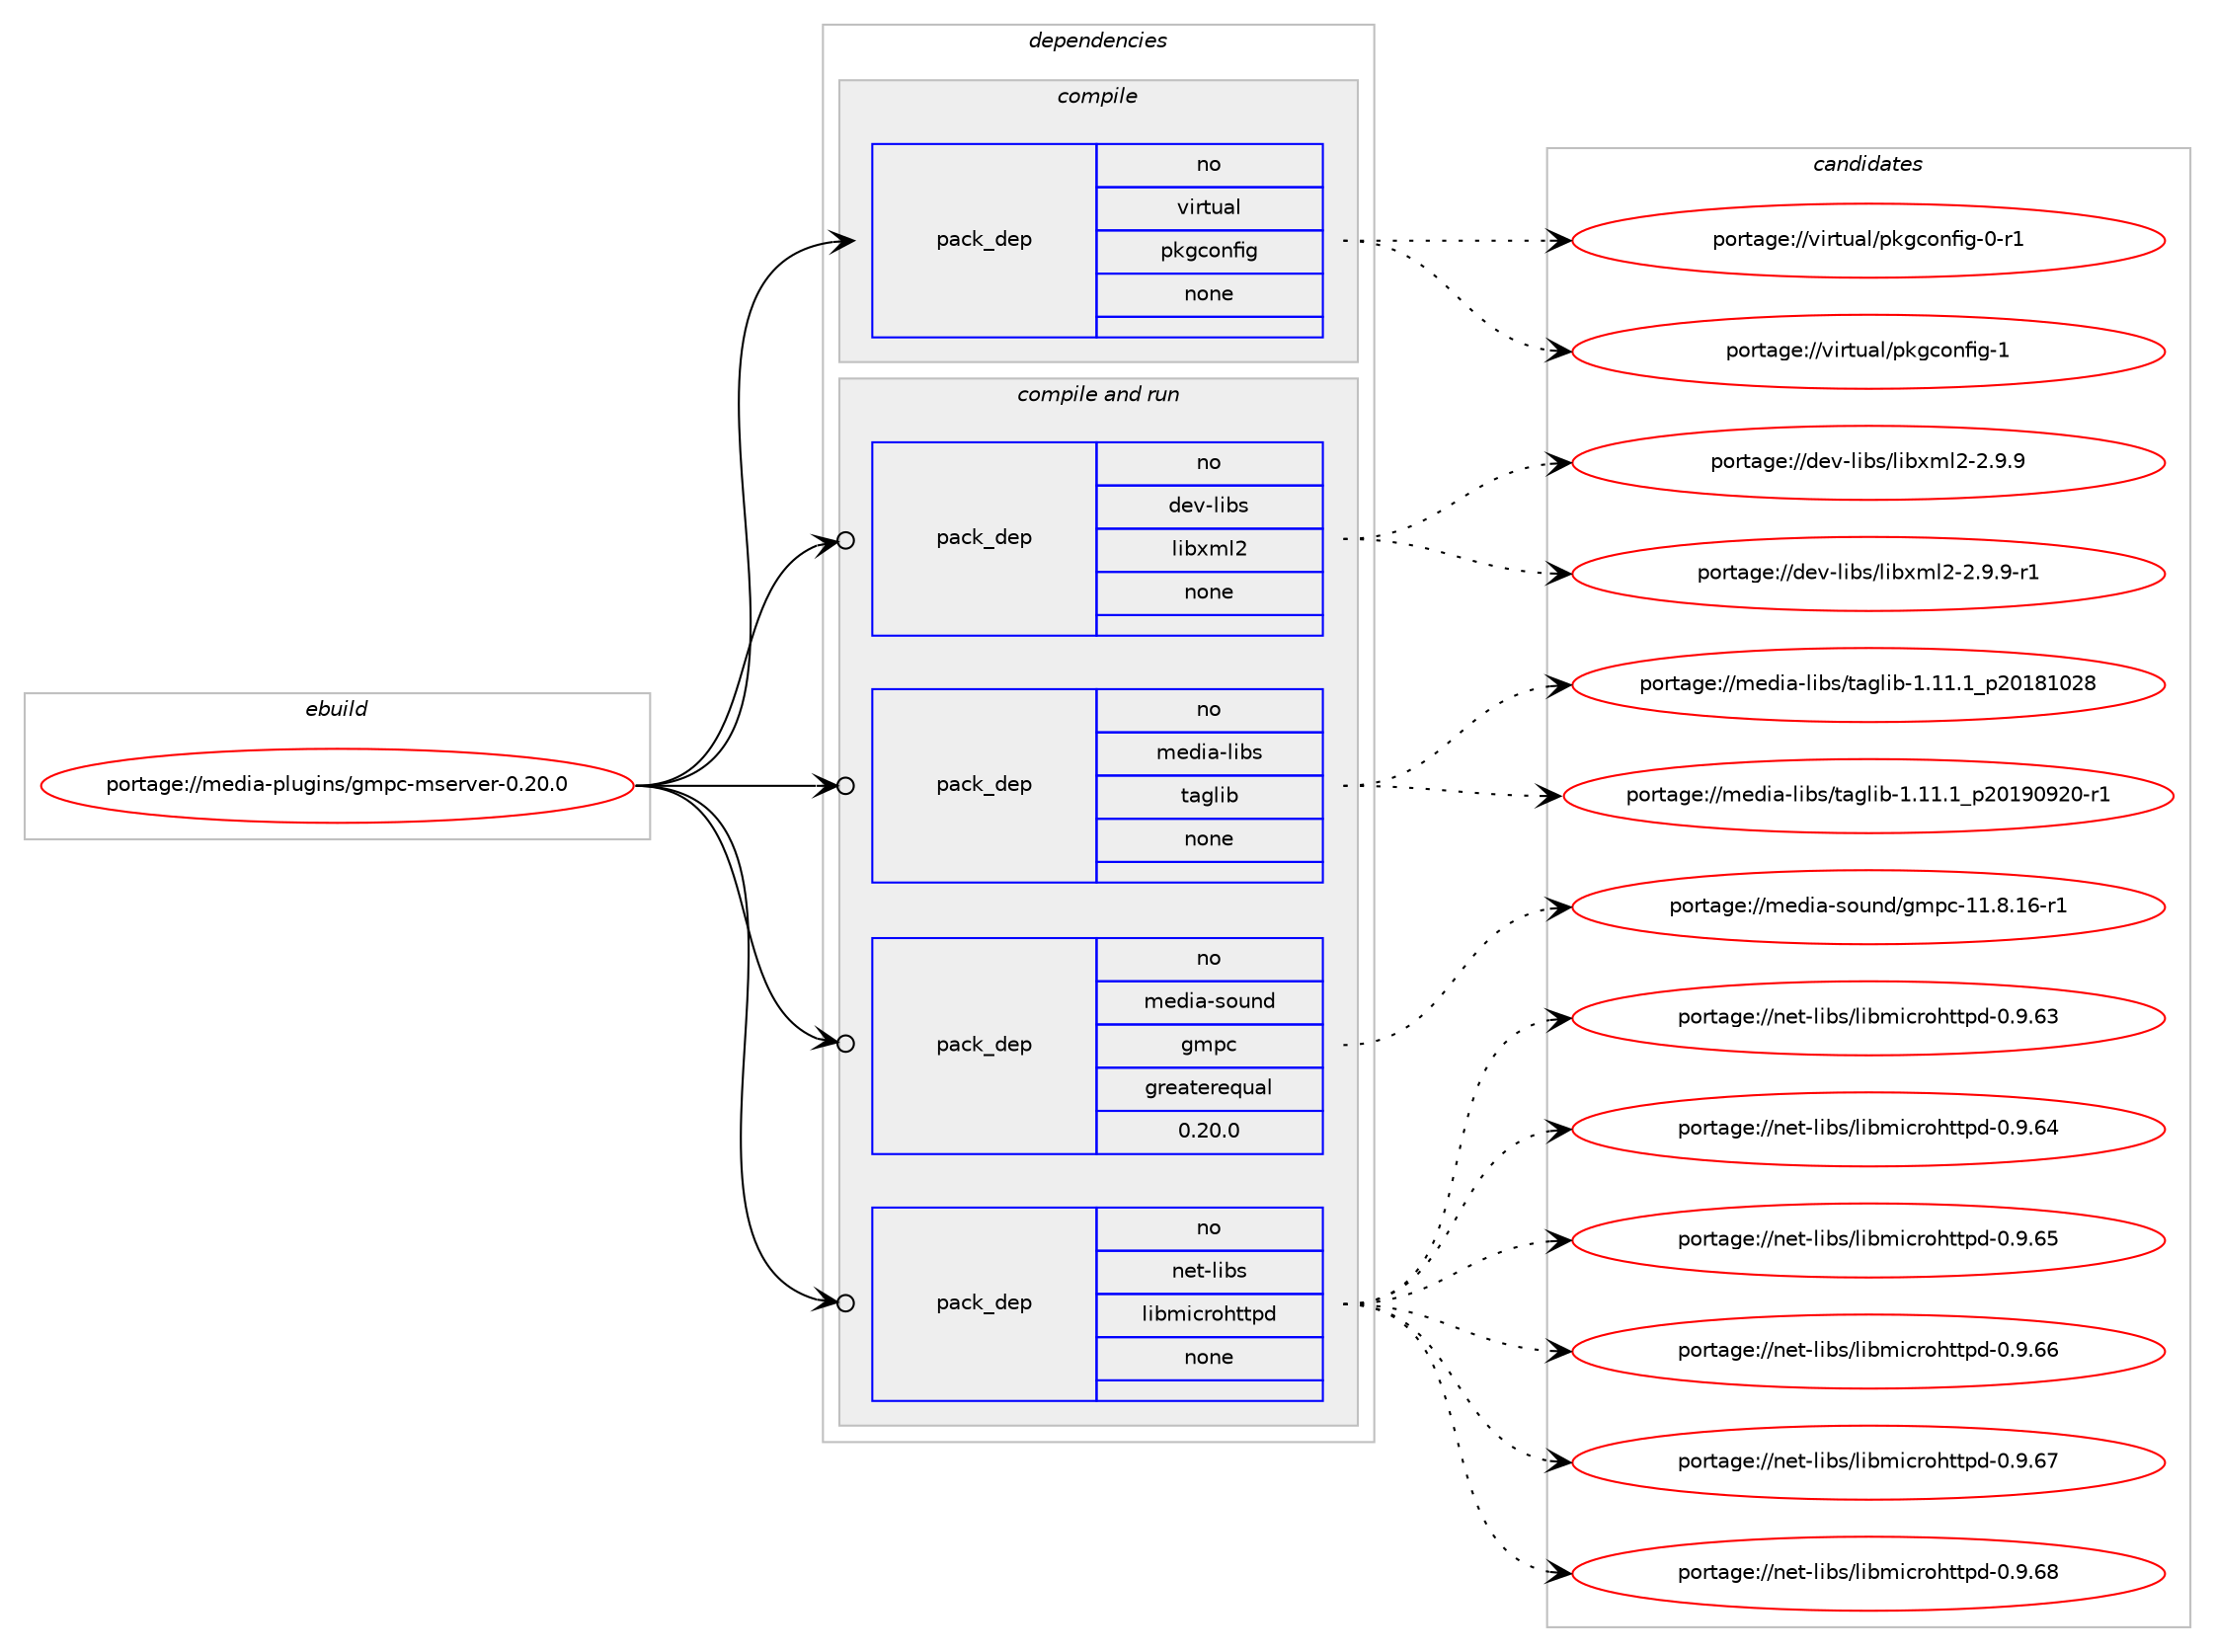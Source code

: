 digraph prolog {

# *************
# Graph options
# *************

newrank=true;
concentrate=true;
compound=true;
graph [rankdir=LR,fontname=Helvetica,fontsize=10,ranksep=1.5];#, ranksep=2.5, nodesep=0.2];
edge  [arrowhead=vee];
node  [fontname=Helvetica,fontsize=10];

# **********
# The ebuild
# **********

subgraph cluster_leftcol {
color=gray;
rank=same;
label=<<i>ebuild</i>>;
id [label="portage://media-plugins/gmpc-mserver-0.20.0", color=red, width=4, href="../media-plugins/gmpc-mserver-0.20.0.svg"];
}

# ****************
# The dependencies
# ****************

subgraph cluster_midcol {
color=gray;
label=<<i>dependencies</i>>;
subgraph cluster_compile {
fillcolor="#eeeeee";
style=filled;
label=<<i>compile</i>>;
subgraph pack238933 {
dependency325852 [label=<<TABLE BORDER="0" CELLBORDER="1" CELLSPACING="0" CELLPADDING="4" WIDTH="220"><TR><TD ROWSPAN="6" CELLPADDING="30">pack_dep</TD></TR><TR><TD WIDTH="110">no</TD></TR><TR><TD>virtual</TD></TR><TR><TD>pkgconfig</TD></TR><TR><TD>none</TD></TR><TR><TD></TD></TR></TABLE>>, shape=none, color=blue];
}
id:e -> dependency325852:w [weight=20,style="solid",arrowhead="vee"];
}
subgraph cluster_compileandrun {
fillcolor="#eeeeee";
style=filled;
label=<<i>compile and run</i>>;
subgraph pack238934 {
dependency325853 [label=<<TABLE BORDER="0" CELLBORDER="1" CELLSPACING="0" CELLPADDING="4" WIDTH="220"><TR><TD ROWSPAN="6" CELLPADDING="30">pack_dep</TD></TR><TR><TD WIDTH="110">no</TD></TR><TR><TD>dev-libs</TD></TR><TR><TD>libxml2</TD></TR><TR><TD>none</TD></TR><TR><TD></TD></TR></TABLE>>, shape=none, color=blue];
}
id:e -> dependency325853:w [weight=20,style="solid",arrowhead="odotvee"];
subgraph pack238935 {
dependency325854 [label=<<TABLE BORDER="0" CELLBORDER="1" CELLSPACING="0" CELLPADDING="4" WIDTH="220"><TR><TD ROWSPAN="6" CELLPADDING="30">pack_dep</TD></TR><TR><TD WIDTH="110">no</TD></TR><TR><TD>media-libs</TD></TR><TR><TD>taglib</TD></TR><TR><TD>none</TD></TR><TR><TD></TD></TR></TABLE>>, shape=none, color=blue];
}
id:e -> dependency325854:w [weight=20,style="solid",arrowhead="odotvee"];
subgraph pack238936 {
dependency325855 [label=<<TABLE BORDER="0" CELLBORDER="1" CELLSPACING="0" CELLPADDING="4" WIDTH="220"><TR><TD ROWSPAN="6" CELLPADDING="30">pack_dep</TD></TR><TR><TD WIDTH="110">no</TD></TR><TR><TD>media-sound</TD></TR><TR><TD>gmpc</TD></TR><TR><TD>greaterequal</TD></TR><TR><TD>0.20.0</TD></TR></TABLE>>, shape=none, color=blue];
}
id:e -> dependency325855:w [weight=20,style="solid",arrowhead="odotvee"];
subgraph pack238937 {
dependency325856 [label=<<TABLE BORDER="0" CELLBORDER="1" CELLSPACING="0" CELLPADDING="4" WIDTH="220"><TR><TD ROWSPAN="6" CELLPADDING="30">pack_dep</TD></TR><TR><TD WIDTH="110">no</TD></TR><TR><TD>net-libs</TD></TR><TR><TD>libmicrohttpd</TD></TR><TR><TD>none</TD></TR><TR><TD></TD></TR></TABLE>>, shape=none, color=blue];
}
id:e -> dependency325856:w [weight=20,style="solid",arrowhead="odotvee"];
}
subgraph cluster_run {
fillcolor="#eeeeee";
style=filled;
label=<<i>run</i>>;
}
}

# **************
# The candidates
# **************

subgraph cluster_choices {
rank=same;
color=gray;
label=<<i>candidates</i>>;

subgraph choice238933 {
color=black;
nodesep=1;
choiceportage11810511411611797108471121071039911111010210510345484511449 [label="portage://virtual/pkgconfig-0-r1", color=red, width=4,href="../virtual/pkgconfig-0-r1.svg"];
choiceportage1181051141161179710847112107103991111101021051034549 [label="portage://virtual/pkgconfig-1", color=red, width=4,href="../virtual/pkgconfig-1.svg"];
dependency325852:e -> choiceportage11810511411611797108471121071039911111010210510345484511449:w [style=dotted,weight="100"];
dependency325852:e -> choiceportage1181051141161179710847112107103991111101021051034549:w [style=dotted,weight="100"];
}
subgraph choice238934 {
color=black;
nodesep=1;
choiceportage1001011184510810598115471081059812010910850455046574657 [label="portage://dev-libs/libxml2-2.9.9", color=red, width=4,href="../dev-libs/libxml2-2.9.9.svg"];
choiceportage10010111845108105981154710810598120109108504550465746574511449 [label="portage://dev-libs/libxml2-2.9.9-r1", color=red, width=4,href="../dev-libs/libxml2-2.9.9-r1.svg"];
dependency325853:e -> choiceportage1001011184510810598115471081059812010910850455046574657:w [style=dotted,weight="100"];
dependency325853:e -> choiceportage10010111845108105981154710810598120109108504550465746574511449:w [style=dotted,weight="100"];
}
subgraph choice238935 {
color=black;
nodesep=1;
choiceportage10910110010597451081059811547116971031081059845494649494649951125048495649485056 [label="portage://media-libs/taglib-1.11.1_p20181028", color=red, width=4,href="../media-libs/taglib-1.11.1_p20181028.svg"];
choiceportage109101100105974510810598115471169710310810598454946494946499511250484957485750484511449 [label="portage://media-libs/taglib-1.11.1_p20190920-r1", color=red, width=4,href="../media-libs/taglib-1.11.1_p20190920-r1.svg"];
dependency325854:e -> choiceportage10910110010597451081059811547116971031081059845494649494649951125048495649485056:w [style=dotted,weight="100"];
dependency325854:e -> choiceportage109101100105974510810598115471169710310810598454946494946499511250484957485750484511449:w [style=dotted,weight="100"];
}
subgraph choice238936 {
color=black;
nodesep=1;
choiceportage1091011001059745115111117110100471031091129945494946564649544511449 [label="portage://media-sound/gmpc-11.8.16-r1", color=red, width=4,href="../media-sound/gmpc-11.8.16-r1.svg"];
dependency325855:e -> choiceportage1091011001059745115111117110100471031091129945494946564649544511449:w [style=dotted,weight="100"];
}
subgraph choice238937 {
color=black;
nodesep=1;
choiceportage110101116451081059811547108105981091059911411110411611611210045484657465451 [label="portage://net-libs/libmicrohttpd-0.9.63", color=red, width=4,href="../net-libs/libmicrohttpd-0.9.63.svg"];
choiceportage110101116451081059811547108105981091059911411110411611611210045484657465452 [label="portage://net-libs/libmicrohttpd-0.9.64", color=red, width=4,href="../net-libs/libmicrohttpd-0.9.64.svg"];
choiceportage110101116451081059811547108105981091059911411110411611611210045484657465453 [label="portage://net-libs/libmicrohttpd-0.9.65", color=red, width=4,href="../net-libs/libmicrohttpd-0.9.65.svg"];
choiceportage110101116451081059811547108105981091059911411110411611611210045484657465454 [label="portage://net-libs/libmicrohttpd-0.9.66", color=red, width=4,href="../net-libs/libmicrohttpd-0.9.66.svg"];
choiceportage110101116451081059811547108105981091059911411110411611611210045484657465455 [label="portage://net-libs/libmicrohttpd-0.9.67", color=red, width=4,href="../net-libs/libmicrohttpd-0.9.67.svg"];
choiceportage110101116451081059811547108105981091059911411110411611611210045484657465456 [label="portage://net-libs/libmicrohttpd-0.9.68", color=red, width=4,href="../net-libs/libmicrohttpd-0.9.68.svg"];
dependency325856:e -> choiceportage110101116451081059811547108105981091059911411110411611611210045484657465451:w [style=dotted,weight="100"];
dependency325856:e -> choiceportage110101116451081059811547108105981091059911411110411611611210045484657465452:w [style=dotted,weight="100"];
dependency325856:e -> choiceportage110101116451081059811547108105981091059911411110411611611210045484657465453:w [style=dotted,weight="100"];
dependency325856:e -> choiceportage110101116451081059811547108105981091059911411110411611611210045484657465454:w [style=dotted,weight="100"];
dependency325856:e -> choiceportage110101116451081059811547108105981091059911411110411611611210045484657465455:w [style=dotted,weight="100"];
dependency325856:e -> choiceportage110101116451081059811547108105981091059911411110411611611210045484657465456:w [style=dotted,weight="100"];
}
}

}
